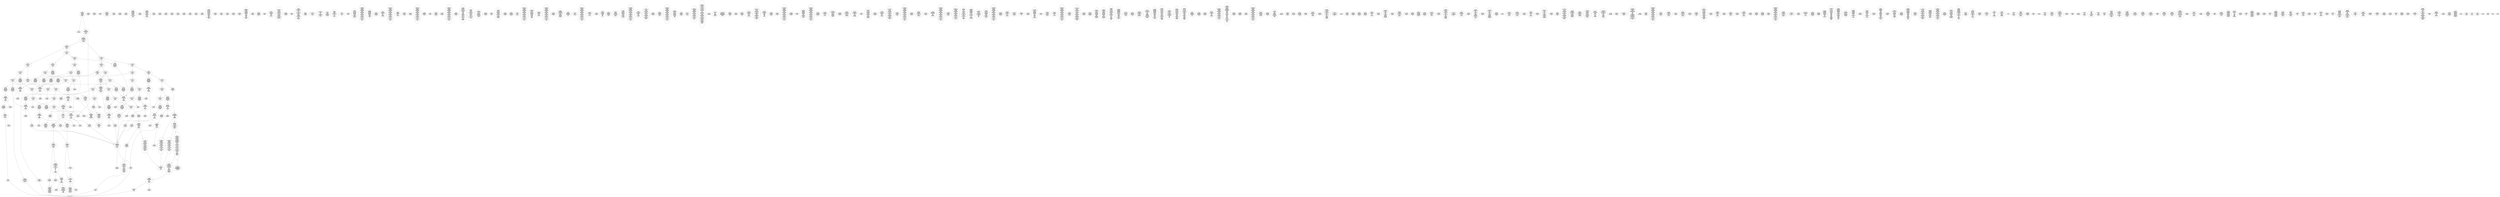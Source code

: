 /* Generated by GvGen v.1.0 (https://www.github.com/stricaud/gvgen) */

digraph G {
compound=true;
   node1 [label="[anywhere]"];
   node2 [label="# 0x0
PUSHX Data
PUSHX Data
MSTORE
CALLVALUE
ISZERO
PUSHX Data
JUMPI
"];
   node3 [label="# 0xc
PUSHX Data
REVERT
"];
   node4 [label="# 0x10
JUMPDEST
PUSHX LogicData
CALLDATASIZE
LT
PUSHX Data
JUMPI
"];
   node5 [label="# 0x1a
PUSHX Data
CALLDATALOAD
PUSHX BitData
SHR
PUSHX LogicData
GT
PUSHX Data
JUMPI
"];
   node6 [label="# 0x2b
PUSHX LogicData
GT
PUSHX Data
JUMPI
"];
   node7 [label="# 0x36
PUSHX LogicData
GT
PUSHX Data
JUMPI
"];
   node8 [label="# 0x41
PUSHX LogicData
EQ
PUSHX Data
JUMPI
"];
   node9 [label="# 0x4c
PUSHX LogicData
EQ
PUSHX Data
JUMPI
"];
   node10 [label="# 0x57
PUSHX LogicData
EQ
PUSHX Data
JUMPI
"];
   node11 [label="# 0x62
PUSHX LogicData
EQ
PUSHX Data
JUMPI
"];
   node12 [label="# 0x6d
PUSHX Data
REVERT
"];
   node13 [label="# 0x71
JUMPDEST
PUSHX LogicData
EQ
PUSHX Data
JUMPI
"];
   node14 [label="# 0x7d
PUSHX LogicData
EQ
PUSHX Data
JUMPI
"];
   node15 [label="# 0x88
PUSHX LogicData
EQ
PUSHX Data
JUMPI
"];
   node16 [label="# 0x93
PUSHX LogicData
EQ
PUSHX Data
JUMPI
"];
   node17 [label="# 0x9e
PUSHX Data
REVERT
"];
   node18 [label="# 0xa2
JUMPDEST
PUSHX LogicData
GT
PUSHX Data
JUMPI
"];
   node19 [label="# 0xae
PUSHX LogicData
EQ
PUSHX Data
JUMPI
"];
   node20 [label="# 0xb9
PUSHX LogicData
EQ
PUSHX Data
JUMPI
"];
   node21 [label="# 0xc4
PUSHX LogicData
EQ
PUSHX Data
JUMPI
"];
   node22 [label="# 0xcf
PUSHX LogicData
EQ
PUSHX Data
JUMPI
"];
   node23 [label="# 0xda
PUSHX Data
REVERT
"];
   node24 [label="# 0xde
JUMPDEST
PUSHX LogicData
EQ
PUSHX Data
JUMPI
"];
   node25 [label="# 0xea
PUSHX LogicData
EQ
PUSHX Data
JUMPI
"];
   node26 [label="# 0xf5
PUSHX LogicData
EQ
PUSHX Data
JUMPI
"];
   node27 [label="# 0x100
PUSHX LogicData
EQ
PUSHX Data
JUMPI
"];
   node28 [label="# 0x10b
PUSHX Data
REVERT
"];
   node29 [label="# 0x10f
JUMPDEST
PUSHX LogicData
GT
PUSHX Data
JUMPI
"];
   node30 [label="# 0x11b
PUSHX LogicData
GT
PUSHX Data
JUMPI
"];
   node31 [label="# 0x126
PUSHX LogicData
EQ
PUSHX Data
JUMPI
"];
   node32 [label="# 0x131
PUSHX LogicData
EQ
PUSHX Data
JUMPI
"];
   node33 [label="# 0x13c
PUSHX LogicData
EQ
PUSHX Data
JUMPI
"];
   node34 [label="# 0x147
PUSHX LogicData
EQ
PUSHX Data
JUMPI
"];
   node35 [label="# 0x152
PUSHX Data
REVERT
"];
   node36 [label="# 0x156
JUMPDEST
PUSHX LogicData
EQ
PUSHX Data
JUMPI
"];
   node37 [label="# 0x162
PUSHX LogicData
EQ
PUSHX Data
JUMPI
"];
   node38 [label="# 0x16d
PUSHX LogicData
EQ
PUSHX Data
JUMPI
"];
   node39 [label="# 0x178
PUSHX LogicData
EQ
PUSHX Data
JUMPI
"];
   node40 [label="# 0x183
PUSHX Data
REVERT
"];
   node41 [label="# 0x187
JUMPDEST
PUSHX LogicData
GT
PUSHX Data
JUMPI
"];
   node42 [label="# 0x193
PUSHX LogicData
EQ
PUSHX Data
JUMPI
"];
   node43 [label="# 0x19e
PUSHX LogicData
EQ
PUSHX Data
JUMPI
"];
   node44 [label="# 0x1a9
PUSHX LogicData
EQ
PUSHX Data
JUMPI
"];
   node45 [label="# 0x1b4
PUSHX LogicData
EQ
PUSHX Data
JUMPI
"];
   node46 [label="# 0x1bf
PUSHX Data
REVERT
"];
   node47 [label="# 0x1c3
JUMPDEST
PUSHX LogicData
EQ
PUSHX Data
JUMPI
"];
   node48 [label="# 0x1cf
PUSHX LogicData
EQ
PUSHX Data
JUMPI
"];
   node49 [label="# 0x1da
PUSHX LogicData
EQ
PUSHX Data
JUMPI
"];
   node50 [label="# 0x1e5
PUSHX LogicData
EQ
PUSHX Data
JUMPI
"];
   node51 [label="# 0x1f0
JUMPDEST
PUSHX Data
REVERT
"];
   node52 [label="# 0x1f5
JUMPDEST
PUSHX Data
PUSHX Data
CALLDATASIZE
PUSHX Data
PUSHX Data
JUMP
"];
   node53 [label="# 0x203
JUMPDEST
PUSHX Data
JUMP
"];
   node54 [label="# 0x208
JUMPDEST
PUSHX MemData
MLOAD
ISZERO
ISZERO
MSTORE
PUSHX ArithData
ADD
"];
   node55 [label="# 0x214
JUMPDEST
PUSHX MemData
MLOAD
SUB
RETURN
"];
   node56 [label="# 0x21d
JUMPDEST
PUSHX StorData
SLOAD
PUSHX BitData
AND
PUSHX Data
JUMP
"];
   node57 [label="# 0x228
JUMPDEST
PUSHX Data
PUSHX Data
CALLDATASIZE
PUSHX Data
PUSHX Data
JUMP
"];
   node58 [label="# 0x236
JUMPDEST
PUSHX Data
JUMP
"];
   node59 [label="# 0x23b
JUMPDEST
STOP
"];
   node60 [label="# 0x23d
JUMPDEST
PUSHX Data
PUSHX Data
JUMP
"];
   node61 [label="# 0x245
JUMPDEST
PUSHX MemData
MLOAD
PUSHX Data
PUSHX Data
JUMP
"];
   node62 [label="# 0x252
JUMPDEST
PUSHX Data
PUSHX Data
CALLDATASIZE
PUSHX Data
PUSHX Data
JUMP
"];
   node63 [label="# 0x260
JUMPDEST
PUSHX Data
JUMP
"];
   node64 [label="# 0x265
JUMPDEST
PUSHX MemData
MLOAD
PUSHX BitData
AND
MSTORE
PUSHX ArithData
ADD
PUSHX Data
JUMP
"];
   node65 [label="# 0x28a
JUMPDEST
PUSHX Data
PUSHX Data
CALLDATASIZE
PUSHX Data
PUSHX Data
JUMP
"];
   node66 [label="# 0x298
JUMPDEST
PUSHX Data
JUMP
"];
   node67 [label="# 0x29d
JUMPDEST
PUSHX StorData
SLOAD
"];
   node68 [label="# 0x2a1
JUMPDEST
PUSHX MemData
MLOAD
MSTORE
PUSHX ArithData
ADD
PUSHX Data
JUMP
"];
   node69 [label="# 0x2af
JUMPDEST
PUSHX Data
PUSHX Data
CALLDATASIZE
PUSHX Data
PUSHX Data
JUMP
"];
   node70 [label="# 0x2bd
JUMPDEST
PUSHX Data
JUMP
"];
   node71 [label="# 0x2c2
JUMPDEST
PUSHX Data
PUSHX Data
CALLDATASIZE
PUSHX Data
PUSHX Data
JUMP
"];
   node72 [label="# 0x2d0
JUMPDEST
PUSHX Data
MSTORE
PUSHX Data
PUSHX Data
MSTORE
PUSHX Data
SHA3
PUSHX ArithData
ADD
SLOAD
JUMP
"];
   node73 [label="# 0x2e5
JUMPDEST
PUSHX Data
PUSHX Data
CALLDATASIZE
PUSHX Data
PUSHX Data
JUMP
"];
   node74 [label="# 0x2f3
JUMPDEST
PUSHX Data
JUMP
"];
   node75 [label="# 0x2f8
JUMPDEST
PUSHX Data
MLOAD
PUSHX BitData
AND
MSTORE
PUSHX ArithData
ADD
MSTORE
ADD
PUSHX Data
JUMP
"];
   node76 [label="# 0x324
JUMPDEST
PUSHX Data
PUSHX Data
CALLDATASIZE
PUSHX Data
PUSHX Data
JUMP
"];
   node77 [label="# 0x332
JUMPDEST
PUSHX Data
JUMP
"];
   node78 [label="# 0x337
JUMPDEST
PUSHX Data
PUSHX Data
CALLDATASIZE
PUSHX Data
PUSHX Data
JUMP
"];
   node79 [label="# 0x345
JUMPDEST
PUSHX Data
JUMP
"];
   node80 [label="# 0x34a
JUMPDEST
PUSHX Data
PUSHX Data
CALLDATASIZE
PUSHX Data
PUSHX Data
JUMP
"];
   node81 [label="# 0x358
JUMPDEST
PUSHX Data
JUMP
"];
   node82 [label="# 0x35d
JUMPDEST
PUSHX Data
PUSHX Data
CALLDATASIZE
PUSHX Data
PUSHX Data
JUMP
"];
   node83 [label="# 0x36b
JUMPDEST
PUSHX Data
JUMP
"];
   node84 [label="# 0x370
JUMPDEST
PUSHX Data
PUSHX Data
CALLDATASIZE
PUSHX Data
PUSHX Data
JUMP
"];
   node85 [label="# 0x37e
JUMPDEST
PUSHX Data
JUMP
"];
   node86 [label="# 0x383
JUMPDEST
PUSHX Data
PUSHX Data
CALLDATASIZE
PUSHX Data
PUSHX Data
JUMP
"];
   node87 [label="# 0x391
JUMPDEST
PUSHX Data
JUMP
"];
   node88 [label="# 0x396
JUMPDEST
PUSHX Data
PUSHX Data
CALLDATASIZE
PUSHX Data
PUSHX Data
JUMP
"];
   node89 [label="# 0x3a4
JUMPDEST
PUSHX Data
JUMP
"];
   node90 [label="# 0x3a9
JUMPDEST
PUSHX Data
PUSHX Data
CALLDATASIZE
PUSHX Data
PUSHX Data
JUMP
"];
   node91 [label="# 0x3b7
JUMPDEST
PUSHX Data
JUMP
"];
   node92 [label="# 0x3bc
JUMPDEST
PUSHX Data
PUSHX Data
CALLDATASIZE
PUSHX Data
PUSHX Data
JUMP
"];
   node93 [label="# 0x3ca
JUMPDEST
PUSHX Data
JUMP
"];
   node94 [label="# 0x3cf
JUMPDEST
PUSHX Data
PUSHX Data
JUMP
"];
   node95 [label="# 0x3d7
JUMPDEST
PUSHX StorData
SLOAD
PUSHX BitData
AND
PUSHX Data
JUMP
"];
   node96 [label="# 0x3f5
JUMPDEST
PUSHX Data
PUSHX Data
CALLDATASIZE
PUSHX Data
PUSHX Data
JUMP
"];
   node97 [label="# 0x403
JUMPDEST
PUSHX Data
MSTORE
PUSHX Data
PUSHX Data
MSTORE
PUSHX Data
SHA3
PUSHX BitData
AND
MSTORE
MSTORE
SHA3
SLOAD
PUSHX BitData
AND
JUMP
"];
   node98 [label="# 0x43b
JUMPDEST
PUSHX Data
PUSHX Data
JUMP
"];
   node99 [label="# 0x443
JUMPDEST
PUSHX Data
PUSHX Data
JUMP
"];
   node100 [label="# 0x44b
JUMPDEST
PUSHX Data
PUSHX Data
CALLDATASIZE
PUSHX Data
PUSHX Data
JUMP
"];
   node101 [label="# 0x459
JUMPDEST
PUSHX Data
JUMP
"];
   node102 [label="# 0x45e
JUMPDEST
PUSHX Data
PUSHX Data
JUMP
"];
   node103 [label="# 0x466
JUMPDEST
PUSHX Data
PUSHX Data
CALLDATASIZE
PUSHX Data
PUSHX Data
JUMP
"];
   node104 [label="# 0x474
JUMPDEST
PUSHX Data
JUMP
"];
   node105 [label="# 0x479
JUMPDEST
PUSHX Data
PUSHX Data
CALLDATASIZE
PUSHX Data
PUSHX Data
JUMP
"];
   node106 [label="# 0x487
JUMPDEST
PUSHX Data
JUMP
"];
   node107 [label="# 0x48c
JUMPDEST
PUSHX Data
PUSHX Data
CALLDATASIZE
PUSHX Data
PUSHX Data
JUMP
"];
   node108 [label="# 0x49a
JUMPDEST
PUSHX Data
JUMP
"];
   node109 [label="# 0x49f
JUMPDEST
PUSHX Data
PUSHX Data
CALLDATASIZE
PUSHX Data
PUSHX Data
JUMP
"];
   node110 [label="# 0x4ad
JUMPDEST
PUSHX Data
JUMP
"];
   node111 [label="# 0x4b2
JUMPDEST
PUSHX Data
PUSHX Data
CALLDATASIZE
PUSHX Data
PUSHX Data
JUMP
"];
   node112 [label="# 0x4c0
JUMPDEST
PUSHX BitData
AND
PUSHX Data
MSTORE
PUSHX Data
PUSHX Data
MSTORE
PUSHX Data
SHA3
AND
MSTORE
MSTORE
SHA3
SLOAD
PUSHX BitData
AND
JUMP
"];
   node113 [label="# 0x4fb
JUMPDEST
PUSHX Data
PUSHX Data
CALLDATASIZE
PUSHX Data
PUSHX Data
JUMP
"];
   node114 [label="# 0x509
JUMPDEST
PUSHX Data
JUMP
"];
   node115 [label="# 0x50e
JUMPDEST
PUSHX Data
PUSHX Data
PUSHX Data
JUMP
"];
   node116 [label="# 0x519
JUMPDEST
JUMP
"];
   node117 [label="# 0x51f
JUMPDEST
PUSHX StorData
SLOAD
PUSHX BitData
AND
CALLER
EQ
PUSHX Data
JUMPI
"];
   node118 [label="# 0x53f
PUSHX MemData
MLOAD
PUSHX Data
MSTORE
PUSHX Data
PUSHX ArithData
ADD
MSTORE
PUSHX ArithData
ADD
MSTORE
PUSHX Data
PUSHX ArithData
ADD
MSTORE
PUSHX ArithData
ADD
"];
   node119 [label="# 0x59c
JUMPDEST
PUSHX MemData
MLOAD
SUB
REVERT
"];
   node120 [label="# 0x5a5
JUMPDEST
PUSHX Data
PUSHX Data
JUMP
"];
   node121 [label="# 0x5af
JUMPDEST
JUMP
"];
   node122 [label="# 0x5b3
JUMPDEST
PUSHX Data
PUSHX StorData
SLOAD
PUSHX Data
PUSHX Data
JUMP
"];
   node123 [label="# 0x5c2
JUMPDEST
PUSHX ArithData
ADD
PUSHX ArithData
DIV
MUL
PUSHX ArithData
ADD
PUSHX MemData
MLOAD
ADD
PUSHX Data
MSTORE
MSTORE
PUSHX ArithData
ADD
SLOAD
PUSHX Data
PUSHX Data
JUMP
"];
   node124 [label="# 0x5ee
JUMPDEST
ISZERO
PUSHX Data
JUMPI
"];
   node125 [label="# 0x5f5
PUSHX LogicData
LT
PUSHX Data
JUMPI
"];
   node126 [label="# 0x5fd
PUSHX ArithData
SLOAD
DIV
MUL
MSTORE
PUSHX ArithData
ADD
PUSHX Data
JUMP
"];
   node127 [label="# 0x610
JUMPDEST
ADD
PUSHX Data
MSTORE
PUSHX Data
PUSHX Data
SHA3
"];
   node128 [label="# 0x61e
JUMPDEST
SLOAD
MSTORE
PUSHX ArithData
ADD
PUSHX ArithData
ADD
GT
PUSHX Data
JUMPI
"];
   node129 [label="# 0x632
SUB
PUSHX BitData
AND
ADD
"];
   node130 [label="# 0x63b
JUMPDEST
JUMP
"];
   node131 [label="# 0x645
JUMPDEST
PUSHX Data
MSTORE
PUSHX Data
PUSHX Data
MSTORE
PUSHX Data
SHA3
SLOAD
PUSHX BitData
AND
PUSHX Data
JUMPI
"];
   node132 [label="# 0x66f
PUSHX MemData
MLOAD
PUSHX Data
MSTORE
PUSHX Data
PUSHX ArithData
ADD
MSTORE
PUSHX Data
PUSHX ArithData
ADD
MSTORE
PUSHX Data
PUSHX ArithData
ADD
MSTORE
PUSHX Data
PUSHX ArithData
ADD
MSTORE
PUSHX ArithData
ADD
PUSHX Data
JUMP
"];
   node133 [label="# 0x6f6
JUMPDEST
PUSHX Data
MSTORE
PUSHX Data
PUSHX Data
MSTORE
PUSHX Data
SHA3
SLOAD
PUSHX BitData
AND
JUMP
"];
   node134 [label="# 0x71f
JUMPDEST
PUSHX Data
PUSHX Data
PUSHX Data
JUMP
"];
   node135 [label="# 0x72a
JUMPDEST
PUSHX BitData
AND
PUSHX BitData
AND
EQ
ISZERO
PUSHX Data
JUMPI
"];
   node136 [label="# 0x761
PUSHX MemData
MLOAD
PUSHX Data
MSTORE
PUSHX Data
PUSHX ArithData
ADD
MSTORE
PUSHX Data
PUSHX ArithData
ADD
MSTORE
PUSHX Data
PUSHX ArithData
ADD
MSTORE
PUSHX Data
PUSHX ArithData
ADD
MSTORE
PUSHX ArithData
ADD
PUSHX Data
JUMP
"];
   node137 [label="# 0x7e8
JUMPDEST
CALLER
PUSHX BitData
AND
EQ
PUSHX Data
JUMPI
"];
   node138 [label="# 0x807
PUSHX Data
CALLER
PUSHX Data
JUMP
"];
   node139 [label="# 0x811
JUMPDEST
PUSHX Data
JUMPI
"];
   node140 [label="# 0x816
PUSHX MemData
MLOAD
PUSHX Data
MSTORE
PUSHX Data
PUSHX ArithData
ADD
MSTORE
PUSHX Data
PUSHX ArithData
ADD
MSTORE
PUSHX Data
PUSHX ArithData
ADD
MSTORE
PUSHX Data
PUSHX ArithData
ADD
MSTORE
PUSHX ArithData
ADD
PUSHX Data
JUMP
"];
   node141 [label="# 0x89d
JUMPDEST
PUSHX Data
PUSHX Data
JUMP
"];
   node142 [label="# 0x8a7
JUMPDEST
JUMP
"];
   node143 [label="# 0x8ac
JUMPDEST
PUSHX Data
CALLER
PUSHX Data
JUMP
"];
   node144 [label="# 0x8b6
JUMPDEST
PUSHX Data
JUMPI
"];
   node145 [label="# 0x8bb
PUSHX MemData
MLOAD
PUSHX Data
MSTORE
PUSHX Data
PUSHX ArithData
ADD
MSTORE
PUSHX Data
PUSHX ArithData
ADD
MSTORE
PUSHX Data
PUSHX ArithData
ADD
MSTORE
PUSHX Data
PUSHX ArithData
ADD
MSTORE
PUSHX ArithData
ADD
PUSHX Data
JUMP
"];
   node146 [label="# 0x942
JUMPDEST
PUSHX Data
PUSHX Data
JUMP
"];
   node147 [label="# 0x94d
JUMPDEST
PUSHX Data
MSTORE
PUSHX Data
PUSHX ArithData
MSTORE
PUSHX Data
SHA3
MLOAD
ADD
MSTORE
SLOAD
PUSHX BitData
AND
MSTORE
PUSHX Data
DIV
PUSHX BitData
AND
ADD
MSTORE
PUSHX Data
JUMPI
"];
   node148 [label="# 0x9b6
PUSHX Data
MLOAD
ADD
MSTORE
PUSHX StorData
SLOAD
PUSHX BitData
AND
MSTORE
PUSHX Data
DIV
PUSHX BitData
AND
PUSHX ArithData
ADD
MSTORE
"];
   node149 [label="# 0xa08
JUMPDEST
PUSHX ArithData
ADD
MLOAD
PUSHX Data
PUSHX Data
PUSHX Data
PUSHX BitData
AND
PUSHX Data
JUMP
"];
   node150 [label="# 0xa2c
JUMPDEST
PUSHX Data
PUSHX Data
JUMP
"];
   node151 [label="# 0xa36
JUMPDEST
MLOAD
JUMP
"];
   node152 [label="# 0xa44
JUMPDEST
PUSHX Data
MSTORE
PUSHX Data
PUSHX Data
MSTORE
PUSHX Data
SHA3
PUSHX ArithData
ADD
SLOAD
PUSHX Data
CALLER
PUSHX Data
JUMP
"];
   node153 [label="# 0xa60
JUMPDEST
PUSHX Data
PUSHX Data
JUMP
"];
   node154 [label="# 0xa6a
JUMPDEST
PUSHX Data
PUSHX Data
PUSHX Data
JUMP
"];
   node155 [label="# 0xa75
JUMPDEST
LT
PUSHX Data
JUMPI
"];
   node156 [label="# 0xa7c
PUSHX MemData
MLOAD
PUSHX Data
MSTORE
PUSHX Data
PUSHX ArithData
ADD
MSTORE
PUSHX Data
PUSHX ArithData
ADD
MSTORE
PUSHX Data
PUSHX ArithData
ADD
MSTORE
PUSHX Data
PUSHX ArithData
ADD
MSTORE
PUSHX ArithData
ADD
PUSHX Data
JUMP
"];
   node157 [label="# 0xb03
JUMPDEST
PUSHX BitData
AND
PUSHX Data
MSTORE
PUSHX Data
PUSHX Data
MSTORE
PUSHX Data
SHA3
MSTORE
MSTORE
SHA3
SLOAD
JUMP
"];
   node158 [label="# 0xb39
JUMPDEST
PUSHX BitData
AND
CALLER
EQ
PUSHX Data
JUMPI
"];
   node159 [label="# 0xb57
PUSHX MemData
MLOAD
PUSHX Data
MSTORE
PUSHX Data
PUSHX ArithData
ADD
MSTORE
PUSHX Data
PUSHX ArithData
ADD
MSTORE
PUSHX Data
PUSHX ArithData
ADD
MSTORE
PUSHX Data
PUSHX ArithData
ADD
MSTORE
PUSHX ArithData
ADD
PUSHX Data
JUMP
"];
   node160 [label="# 0xbde
JUMPDEST
PUSHX Data
PUSHX Data
JUMP
"];
   node161 [label="# 0xbe8
JUMPDEST
PUSHX Data
PUSHX MemData
MLOAD
PUSHX ArithData
ADD
PUSHX Data
MSTORE
PUSHX Data
MSTORE
PUSHX Data
JUMP
"];
   node162 [label="# 0xc03
JUMPDEST
PUSHX Data
PUSHX Data
PUSHX StorData
SLOAD
JUMP
"];
   node163 [label="# 0xc0e
JUMPDEST
LT
PUSHX Data
JUMPI
"];
   node164 [label="# 0xc15
PUSHX MemData
MLOAD
PUSHX Data
MSTORE
PUSHX Data
PUSHX ArithData
ADD
MSTORE
PUSHX Data
PUSHX ArithData
ADD
MSTORE
PUSHX Data
PUSHX ArithData
ADD
MSTORE
PUSHX Data
PUSHX ArithData
ADD
MSTORE
PUSHX ArithData
ADD
PUSHX Data
JUMP
"];
   node165 [label="# 0xc9c
JUMPDEST
PUSHX StorData
SLOAD
LT
PUSHX Data
JUMPI
"];
   node166 [label="# 0xca8
PUSHX Data
PUSHX Data
JUMP
"];
   node167 [label="# 0xcaf
JUMPDEST
PUSHX Data
MSTORE
PUSHX Data
PUSHX Data
SHA3
ADD
SLOAD
JUMP
"];
   node168 [label="# 0xcc1
JUMPDEST
PUSHX Data
PUSHX Data
CALLER
PUSHX Data
JUMP
"];
   node169 [label="# 0xccd
JUMPDEST
MLOAD
PUSHX Data
PUSHX Data
PUSHX ArithData
ADD
PUSHX Data
JUMP
"];
   node170 [label="# 0xce0
JUMPDEST
PUSHX Data
MSTORE
PUSHX Data
PUSHX Data
MSTORE
PUSHX Data
SHA3
SLOAD
PUSHX BitData
AND
PUSHX Data
JUMPI
"];
   node171 [label="# 0xd0b
PUSHX MemData
MLOAD
PUSHX Data
MSTORE
PUSHX Data
PUSHX ArithData
ADD
MSTORE
PUSHX Data
PUSHX ArithData
ADD
MSTORE
PUSHX Data
PUSHX ArithData
ADD
MSTORE
PUSHX Data
PUSHX ArithData
ADD
MSTORE
PUSHX ArithData
ADD
PUSHX Data
JUMP
"];
   node172 [label="# 0xd92
JUMPDEST
PUSHX StorData
SLOAD
PUSHX BitData
AND
CALLER
EQ
PUSHX Data
JUMPI
"];
   node173 [label="# 0xdb2
PUSHX MemData
MLOAD
PUSHX Data
MSTORE
PUSHX Data
PUSHX ArithData
ADD
MSTORE
PUSHX ArithData
ADD
MSTORE
PUSHX Data
PUSHX ArithData
ADD
MSTORE
PUSHX ArithData
ADD
PUSHX Data
JUMP
"];
   node174 [label="# 0xe13
JUMPDEST
PUSHX Data
PUSHX Data
JUMP
"];
   node175 [label="# 0xe1c
JUMPDEST
JUMP
"];
   node176 [label="# 0xe1f
JUMPDEST
PUSHX Data
PUSHX BitData
AND
PUSHX Data
JUMPI
"];
   node177 [label="# 0xe3d
PUSHX MemData
MLOAD
PUSHX Data
MSTORE
PUSHX Data
PUSHX ArithData
ADD
MSTORE
PUSHX Data
PUSHX ArithData
ADD
MSTORE
PUSHX Data
PUSHX ArithData
ADD
MSTORE
PUSHX Data
PUSHX ArithData
ADD
MSTORE
PUSHX ArithData
ADD
PUSHX Data
JUMP
"];
   node178 [label="# 0xec4
JUMPDEST
PUSHX BitData
AND
PUSHX Data
MSTORE
PUSHX Data
PUSHX Data
MSTORE
PUSHX Data
SHA3
SLOAD
JUMP
"];
   node179 [label="# 0xeed
JUMPDEST
PUSHX StorData
SLOAD
PUSHX BitData
AND
CALLER
EQ
PUSHX Data
JUMPI
"];
   node180 [label="# 0xf0d
PUSHX MemData
MLOAD
PUSHX Data
MSTORE
PUSHX Data
PUSHX ArithData
ADD
MSTORE
PUSHX ArithData
ADD
MSTORE
PUSHX Data
PUSHX ArithData
ADD
MSTORE
PUSHX ArithData
ADD
PUSHX Data
JUMP
"];
   node181 [label="# 0xf6e
JUMPDEST
PUSHX Data
PUSHX Data
PUSHX Data
JUMP
"];
   node182 [label="# 0xf78
JUMPDEST
JUMP
"];
   node183 [label="# 0xf7a
JUMPDEST
PUSHX Data
PUSHX StorData
SLOAD
PUSHX Data
PUSHX Data
JUMP
"];
   node184 [label="# 0xf89
JUMPDEST
PUSHX Data
CALLER
PUSHX Data
JUMP
"];
   node185 [label="# 0xf94
JUMPDEST
PUSHX LogicData
PUSHX StorData
SLOAD
EQ
ISZERO
PUSHX Data
JUMPI
"];
   node186 [label="# 0xfa0
PUSHX MemData
MLOAD
PUSHX Data
MSTORE
PUSHX Data
PUSHX ArithData
ADD
MSTORE
PUSHX Data
PUSHX ArithData
ADD
MSTORE
PUSHX Data
PUSHX ArithData
ADD
MSTORE
PUSHX ArithData
ADD
PUSHX Data
JUMP
"];
   node187 [label="# 0x1001
JUMPDEST
PUSHX Data
PUSHX Data
SSTORE
PUSHX StorData
SLOAD
PUSHX BitData
AND
PUSHX Data
JUMPI
"];
   node188 [label="# 0x1011
PUSHX MemData
MLOAD
PUSHX Data
MSTORE
PUSHX Data
PUSHX ArithData
ADD
MSTORE
PUSHX Data
PUSHX ArithData
ADD
MSTORE
PUSHX Data
PUSHX ArithData
ADD
MSTORE
PUSHX ArithData
ADD
PUSHX Data
JUMP
"];
   node189 [label="# 0x1072
JUMPDEST
PUSHX StorData
SLOAD
PUSHX Data
PUSHX BitData
AND
PUSHX BitData
CALLER
PUSHX MemData
MLOAD
PUSHX BitData
PUSHX BitData
SHL
AND
MSTORE
PUSHX BitData
AND
PUSHX ArithData
ADD
MSTORE
PUSHX Data
PUSHX ArithData
ADD
MSTORE
PUSHX ArithData
ADD
PUSHX Data
PUSHX MemData
MLOAD
SUB
GAS
STATICCALL
ISZERO
ISZERO
PUSHX Data
JUMPI
"];
   node190 [label="# 0x10fa
RETURNDATASIZE
PUSHX Data
RETURNDATACOPY
RETURNDATASIZE
PUSHX Data
REVERT
"];
   node191 [label="# 0x1103
JUMPDEST
PUSHX MemData
MLOAD
RETURNDATASIZE
PUSHX BitData
NOT
PUSHX ArithData
ADD
AND
ADD
PUSHX Data
MSTORE
ADD
PUSHX Data
PUSHX Data
JUMP
"];
   node192 [label="# 0x1127
JUMPDEST
GT
PUSHX Data
JUMPI
"];
   node193 [label="# 0x112d
PUSHX MemData
MLOAD
PUSHX Data
MSTORE
PUSHX Data
PUSHX ArithData
ADD
MSTORE
PUSHX Data
PUSHX ArithData
ADD
MSTORE
PUSHX Data
PUSHX ArithData
ADD
MSTORE
PUSHX ArithData
ADD
PUSHX Data
JUMP
"];
   node194 [label="# 0x118e
JUMPDEST
PUSHX StorData
SLOAD
PUSHX BitData
AND
PUSHX BitData
CALLER
PUSHX MemData
MLOAD
PUSHX BitData
PUSHX BitData
SHL
AND
MSTORE
PUSHX BitData
AND
PUSHX ArithData
ADD
MSTORE
PUSHX Data
PUSHX ArithData
ADD
MSTORE
PUSHX ArithData
ADD
PUSHX Data
PUSHX MemData
MLOAD
SUB
PUSHX Data
EXTCODESIZE
ISZERO
ISZERO
PUSHX Data
JUMPI
"];
   node195 [label="# 0x1216
PUSHX Data
REVERT
"];
   node196 [label="# 0x121a
JUMPDEST
GAS
CALL
ISZERO
ISZERO
PUSHX Data
JUMPI
"];
   node197 [label="# 0x1225
RETURNDATASIZE
PUSHX Data
RETURNDATACOPY
RETURNDATASIZE
PUSHX Data
REVERT
"];
   node198 [label="# 0x122e
JUMPDEST
PUSHX Data
PUSHX Data
CALLER
JUMP
"];
   node199 [label="# 0x123c
JUMPDEST
PUSHX Data
JUMP
"];
   node200 [label="# 0x1241
JUMPDEST
PUSHX Data
PUSHX Data
SSTORE
JUMP
"];
   node201 [label="# 0x1248
JUMPDEST
PUSHX StorData
SLOAD
PUSHX BitData
AND
CALLER
EQ
PUSHX Data
JUMPI
"];
   node202 [label="# 0x1268
PUSHX MemData
MLOAD
PUSHX Data
MSTORE
PUSHX Data
PUSHX ArithData
ADD
MSTORE
PUSHX ArithData
ADD
MSTORE
PUSHX Data
PUSHX ArithData
ADD
MSTORE
PUSHX ArithData
ADD
PUSHX Data
JUMP
"];
   node203 [label="# 0x12c9
JUMPDEST
PUSHX StorData
SLOAD
PUSHX BitData
AND
ISZERO
ISZERO
OR
SSTORE
JUMP
"];
   node204 [label="# 0x12fa
JUMPDEST
PUSHX Data
CALLER
PUSHX Data
JUMP
"];
   node205 [label="# 0x1304
JUMPDEST
PUSHX Data
JUMPI
"];
   node206 [label="# 0x1309
PUSHX MemData
MLOAD
PUSHX Data
MSTORE
PUSHX Data
PUSHX ArithData
ADD
MSTORE
PUSHX Data
PUSHX ArithData
ADD
MSTORE
PUSHX Data
PUSHX ArithData
ADD
MSTORE
PUSHX Data
PUSHX ArithData
ADD
MSTORE
PUSHX ArithData
ADD
PUSHX Data
JUMP
"];
   node207 [label="# 0x1390
JUMPDEST
PUSHX Data
PUSHX Data
JUMP
"];
   node208 [label="# 0x139c
JUMPDEST
JUMP
"];
   node209 [label="# 0x13a2
JUMPDEST
PUSHX Data
MSTORE
PUSHX Data
PUSHX Data
MSTORE
PUSHX Data
SHA3
SLOAD
PUSHX Data
PUSHX BitData
AND
PUSHX Data
JUMPI
"];
   node210 [label="# 0x13cf
PUSHX MemData
MLOAD
PUSHX Data
MSTORE
PUSHX Data
PUSHX ArithData
ADD
MSTORE
PUSHX Data
PUSHX ArithData
ADD
MSTORE
PUSHX Data
PUSHX ArithData
ADD
MSTORE
PUSHX Data
PUSHX ArithData
ADD
MSTORE
PUSHX ArithData
ADD
PUSHX Data
JUMP
"];
   node211 [label="# 0x1456
JUMPDEST
PUSHX Data
PUSHX Data
PUSHX Data
JUMP
"];
   node212 [label="# 0x1460
JUMPDEST
PUSHX LogicData
MLOAD
GT
PUSHX Data
JUMPI
"];
   node213 [label="# 0x146c
PUSHX MemData
MLOAD
PUSHX ArithData
ADD
PUSHX Data
MSTORE
PUSHX Data
MSTORE
PUSHX Data
JUMP
"];
   node214 [label="# 0x1480
JUMPDEST
PUSHX Data
PUSHX Data
JUMP
"];
   node215 [label="# 0x148a
JUMPDEST
PUSHX MemData
MLOAD
PUSHX ArithData
ADD
PUSHX Data
PUSHX Data
JUMP
"];
   node216 [label="# 0x149b
JUMPDEST
PUSHX MemData
MLOAD
PUSHX ArithData
SUB
SUB
MSTORE
PUSHX Data
MSTORE
"];
   node217 [label="# 0x14ab
JUMPDEST
JUMP
"];
   node218 [label="# 0x14b2
JUMPDEST
PUSHX Data
MSTORE
PUSHX Data
PUSHX Data
MSTORE
PUSHX Data
SHA3
PUSHX ArithData
ADD
SLOAD
PUSHX Data
CALLER
PUSHX Data
JUMP
"];
   node219 [label="# 0x14ce
JUMPDEST
PUSHX Data
PUSHX Data
JUMP
"];
   node220 [label="# 0x14d8
JUMPDEST
PUSHX StorData
SLOAD
PUSHX BitData
AND
CALLER
EQ
PUSHX Data
JUMPI
"];
   node221 [label="# 0x14f8
PUSHX MemData
MLOAD
PUSHX Data
MSTORE
PUSHX Data
PUSHX ArithData
ADD
MSTORE
PUSHX ArithData
ADD
MSTORE
PUSHX Data
PUSHX ArithData
ADD
MSTORE
PUSHX ArithData
ADD
PUSHX Data
JUMP
"];
   node222 [label="# 0x1559
JUMPDEST
PUSHX BitData
AND
PUSHX Data
JUMPI
"];
   node223 [label="# 0x1575
PUSHX MemData
MLOAD
PUSHX Data
MSTORE
PUSHX Data
PUSHX ArithData
ADD
MSTORE
PUSHX Data
PUSHX ArithData
ADD
MSTORE
PUSHX Data
PUSHX ArithData
ADD
MSTORE
PUSHX Data
PUSHX ArithData
ADD
MSTORE
PUSHX ArithData
ADD
PUSHX Data
JUMP
"];
   node224 [label="# 0x15fc
JUMPDEST
PUSHX Data
PUSHX Data
JUMP
"];
   node225 [label="# 0x1605
JUMPDEST
PUSHX Data
PUSHX BitData
AND
PUSHX LogicData
EQ
PUSHX Data
JUMPI
"];
   node226 [label="# 0x1652
PUSHX Data
PUSHX Data
JUMP
"];
   node227 [label="# 0x165b
JUMPDEST
PUSHX LogicData
PUSHX BitData
AND
GT
ISZERO
PUSHX Data
JUMPI
"];
   node228 [label="# 0x1674
PUSHX MemData
MLOAD
PUSHX Data
MSTORE
PUSHX Data
PUSHX ArithData
ADD
MSTORE
PUSHX Data
PUSHX ArithData
ADD
MSTORE
PUSHX Data
PUSHX ArithData
ADD
MSTORE
PUSHX Data
PUSHX ArithData
ADD
MSTORE
PUSHX ArithData
ADD
PUSHX Data
JUMP
"];
   node229 [label="# 0x16fb
JUMPDEST
PUSHX BitData
AND
PUSHX Data
JUMPI
"];
   node230 [label="# 0x1717
PUSHX MemData
MLOAD
PUSHX Data
MSTORE
PUSHX Data
PUSHX ArithData
ADD
MSTORE
PUSHX Data
PUSHX ArithData
ADD
MSTORE
PUSHX Data
PUSHX ArithData
ADD
MSTORE
PUSHX ArithData
ADD
PUSHX Data
JUMP
"];
   node231 [label="# 0x1778
JUMPDEST
PUSHX Data
MLOAD
ADD
MSTORE
PUSHX BitData
AND
MSTORE
PUSHX BitData
AND
PUSHX ArithData
ADD
MSTORE
PUSHX ArithData
MUL
OR
PUSHX Data
SSTORE
JUMP
"];
   node232 [label="# 0x17d4
JUMPDEST
PUSHX Data
MSTORE
PUSHX Data
PUSHX Data
MSTORE
PUSHX Data
SHA3
SLOAD
PUSHX BitData
AND
PUSHX BitData
AND
OR
SSTORE
PUSHX Data
PUSHX Data
JUMP
"];
   node233 [label="# 0x182e
JUMPDEST
PUSHX BitData
AND
PUSHX Data
PUSHX MemData
MLOAD
PUSHX MemData
MLOAD
SUB
LOGX
JUMP
"];
   node234 [label="# 0x1874
JUMPDEST
PUSHX Data
MSTORE
PUSHX Data
PUSHX Data
MSTORE
PUSHX Data
SHA3
SLOAD
PUSHX BitData
AND
PUSHX Data
JUMPI
"];
   node235 [label="# 0x189e
PUSHX MemData
MLOAD
PUSHX Data
MSTORE
PUSHX Data
PUSHX ArithData
ADD
MSTORE
PUSHX Data
PUSHX ArithData
ADD
MSTORE
PUSHX Data
PUSHX ArithData
ADD
MSTORE
PUSHX Data
PUSHX ArithData
ADD
MSTORE
PUSHX ArithData
ADD
PUSHX Data
JUMP
"];
   node236 [label="# 0x1925
JUMPDEST
PUSHX Data
PUSHX Data
PUSHX Data
JUMP
"];
   node237 [label="# 0x1930
JUMPDEST
PUSHX BitData
AND
PUSHX BitData
AND
EQ
PUSHX Data
JUMPI
"];
   node238 [label="# 0x1967
PUSHX BitData
AND
PUSHX Data
PUSHX Data
JUMP
"];
   node239 [label="# 0x1987
JUMPDEST
PUSHX BitData
AND
EQ
"];
   node240 [label="# 0x199f
JUMPDEST
PUSHX Data
JUMPI
"];
   node241 [label="# 0x19a5
PUSHX BitData
AND
PUSHX Data
MSTORE
PUSHX Data
PUSHX Data
MSTORE
PUSHX Data
SHA3
AND
MSTORE
MSTORE
SHA3
SLOAD
PUSHX BitData
AND
"];
   node242 [label="# 0x19dc
JUMPDEST
JUMP
"];
   node243 [label="# 0x19e4
JUMPDEST
PUSHX BitData
AND
PUSHX Data
PUSHX Data
JUMP
"];
   node244 [label="# 0x1a04
JUMPDEST
PUSHX BitData
AND
EQ
PUSHX Data
JUMPI
"];
   node245 [label="# 0x1a20
PUSHX MemData
MLOAD
PUSHX Data
MSTORE
PUSHX Data
PUSHX ArithData
ADD
MSTORE
PUSHX Data
PUSHX ArithData
ADD
MSTORE
PUSHX Data
PUSHX ArithData
ADD
MSTORE
PUSHX Data
PUSHX ArithData
ADD
MSTORE
PUSHX ArithData
ADD
PUSHX Data
JUMP
"];
   node246 [label="# 0x1aa7
JUMPDEST
PUSHX BitData
AND
PUSHX Data
JUMPI
"];
   node247 [label="# 0x1ac3
PUSHX MemData
MLOAD
PUSHX Data
MSTORE
PUSHX Data
PUSHX ArithData
ADD
MSTORE
PUSHX ArithData
ADD
MSTORE
PUSHX Data
PUSHX ArithData
ADD
MSTORE
PUSHX Data
PUSHX ArithData
ADD
MSTORE
PUSHX ArithData
ADD
PUSHX Data
JUMP
"];
   node248 [label="# 0x1b49
JUMPDEST
PUSHX Data
PUSHX Data
JUMP
"];
   node249 [label="# 0x1b54
JUMPDEST
PUSHX Data
PUSHX Data
PUSHX Data
JUMP
"];
   node250 [label="# 0x1b5f
JUMPDEST
PUSHX BitData
AND
PUSHX Data
MSTORE
PUSHX Data
PUSHX Data
MSTORE
PUSHX Data
SHA3
SLOAD
PUSHX Data
PUSHX Data
PUSHX Data
JUMP
"];
   node251 [label="# 0x1b95
JUMPDEST
SSTORE
PUSHX BitData
AND
PUSHX Data
MSTORE
PUSHX Data
PUSHX Data
MSTORE
PUSHX Data
SHA3
SLOAD
PUSHX Data
PUSHX Data
PUSHX Data
JUMP
"];
   node252 [label="# 0x1bd0
JUMPDEST
SSTORE
PUSHX Data
MSTORE
PUSHX Data
PUSHX Data
MSTORE
PUSHX MemData
SHA3
SLOAD
PUSHX BitData
AND
PUSHX BitData
AND
OR
SSTORE
MLOAD
AND
PUSHX Data
LOGX
JUMP
"];
   node253 [label="# 0x1c56
JUMPDEST
PUSHX Data
MSTORE
PUSHX Data
PUSHX Data
MSTORE
PUSHX Data
SHA3
PUSHX BitData
AND
MSTORE
MSTORE
SHA3
SLOAD
PUSHX BitData
AND
PUSHX Data
JUMPI
"];
   node254 [label="# 0x1c8e
PUSHX Data
PUSHX BitData
AND
PUSHX Data
PUSHX Data
JUMP
"];
   node255 [label="# 0x1cae
JUMPDEST
PUSHX Data
PUSHX Data
PUSHX Data
JUMP
"];
   node256 [label="# 0x1cb9
JUMPDEST
PUSHX MemData
MLOAD
PUSHX ArithData
ADD
PUSHX Data
PUSHX Data
JUMP
"];
   node257 [label="# 0x1cca
JUMPDEST
PUSHX MemData
MLOAD
PUSHX ArithData
SUB
ADD
MSTORE
MSTORE
PUSHX Data
MSTORE
PUSHX Data
PUSHX ArithData
ADD
PUSHX Data
JUMP
"];
   node258 [label="# 0x1d28
JUMPDEST
PUSHX Data
MSTORE
PUSHX Data
PUSHX Data
MSTORE
PUSHX Data
SHA3
PUSHX BitData
AND
MSTORE
MSTORE
SHA3
SLOAD
PUSHX BitData
AND
PUSHX Data
JUMPI
"];
   node259 [label="# 0x1d60
PUSHX Data
MSTORE
PUSHX Data
PUSHX Data
MSTORE
PUSHX Data
SHA3
PUSHX BitData
AND
MSTORE
MSTORE
SHA3
SLOAD
PUSHX BitData
AND
PUSHX BitData
OR
SSTORE
PUSHX Data
CALLER
JUMP
"];
   node260 [label="# 0x1dbe
JUMPDEST
PUSHX BitData
AND
PUSHX BitData
AND
PUSHX Data
PUSHX MemData
MLOAD
PUSHX MemData
MLOAD
SUB
LOGX
JUMP
"];
   node261 [label="# 0x1e1c
JUMPDEST
PUSHX Data
MSTORE
PUSHX Data
PUSHX Data
MSTORE
PUSHX Data
SHA3
PUSHX BitData
AND
MSTORE
MSTORE
SHA3
SLOAD
PUSHX BitData
AND
ISZERO
PUSHX Data
JUMPI
"];
   node262 [label="# 0x1e55
PUSHX Data
MSTORE
PUSHX Data
PUSHX Data
MSTORE
PUSHX MemData
SHA3
PUSHX BitData
AND
MSTORE
MSTORE
SHA3
SLOAD
PUSHX BitData
AND
SSTORE
MLOAD
CALLER
PUSHX Data
LOGX
JUMP
"];
   node263 [label="# 0x1ed7
JUMPDEST
PUSHX Data
PUSHX Data
PUSHX StorData
SLOAD
JUMP
"];
   node264 [label="# 0x1ee2
JUMPDEST
PUSHX Data
PUSHX Data
PUSHX Data
JUMP
"];
   node265 [label="# 0x1eed
JUMPDEST
PUSHX Data
PUSHX Data
JUMP
"];
   node266 [label="# 0x1ef9
JUMPDEST
PUSHX StorData
SLOAD
PUSHX BitData
AND
PUSHX BitData
AND
OR
SSTORE
PUSHX MemData
MLOAD
AND
PUSHX Data
PUSHX Data
LOGX
JUMP
"];
   node267 [label="# 0x1f70
JUMPDEST
PUSHX BitData
AND
PUSHX BitData
AND
EQ
ISZERO
PUSHX Data
JUMPI
"];
   node268 [label="# 0x1fa5
PUSHX MemData
MLOAD
PUSHX Data
MSTORE
PUSHX Data
PUSHX ArithData
ADD
MSTORE
PUSHX Data
PUSHX ArithData
ADD
MSTORE
PUSHX Data
PUSHX ArithData
ADD
MSTORE
PUSHX ArithData
ADD
PUSHX Data
JUMP
"];
   node269 [label="# 0x2006
JUMPDEST
PUSHX BitData
AND
PUSHX Data
MSTORE
PUSHX Data
PUSHX ArithData
MSTORE
PUSHX MemData
SHA3
AND
MSTORE
MSTORE
SHA3
SLOAD
PUSHX BitData
AND
ISZERO
ISZERO
OR
SSTORE
MLOAD
MSTORE
PUSHX Data
ADD
PUSHX MemData
MLOAD
SUB
LOGX
JUMP
"];
   node270 [label="# 0x209e
JUMPDEST
PUSHX Data
PUSHX Data
JUMP
"];
   node271 [label="# 0x20a9
JUMPDEST
PUSHX Data
PUSHX Data
JUMP
"];
   node272 [label="# 0x20b5
JUMPDEST
PUSHX Data
JUMPI
"];
   node273 [label="# 0x20ba
PUSHX MemData
MLOAD
PUSHX Data
MSTORE
PUSHX Data
PUSHX ArithData
ADD
MSTORE
PUSHX Data
PUSHX ArithData
ADD
MSTORE
PUSHX Data
PUSHX ArithData
ADD
MSTORE
PUSHX Data
PUSHX ArithData
ADD
MSTORE
PUSHX ArithData
ADD
PUSHX Data
JUMP
"];
   node274 [label="# 0x2141
JUMPDEST
PUSHX Data
PUSHX StorData
SLOAD
PUSHX Data
PUSHX Data
JUMP
"];
   node275 [label="# 0x2150
JUMPDEST
PUSHX Data
PUSHX Data
JUMPI
"];
   node276 [label="# 0x2158
PUSHX Data
MLOAD
ADD
MSTORE
PUSHX Data
MSTORE
PUSHX Data
PUSHX ArithData
ADD
MSTORE
JUMP
"];
   node277 [label="# 0x2190
JUMPDEST
PUSHX Data
"];
   node278 [label="# 0x2194
JUMPDEST
ISZERO
PUSHX Data
JUMPI
"];
   node279 [label="# 0x219b
PUSHX Data
PUSHX Data
JUMP
"];
   node280 [label="# 0x21a4
JUMPDEST
PUSHX Data
PUSHX Data
PUSHX Data
JUMP
"];
   node281 [label="# 0x21b3
JUMPDEST
PUSHX Data
JUMP
"];
   node282 [label="# 0x21ba
JUMPDEST
PUSHX Data
PUSHX LogicData
GT
ISZERO
PUSHX Data
JUMPI
"];
   node283 [label="# 0x21ce
PUSHX Data
PUSHX Data
JUMP
"];
   node284 [label="# 0x21d5
JUMPDEST
PUSHX MemData
MLOAD
MSTORE
PUSHX ArithData
ADD
PUSHX BitData
NOT
AND
PUSHX ArithData
ADD
ADD
PUSHX Data
MSTORE
ISZERO
PUSHX Data
JUMPI
"];
   node285 [label="# 0x21f3
PUSHX ArithData
ADD
CALLDATASIZE
CALLDATACOPY
ADD
"];
   node286 [label="# 0x21ff
JUMPDEST
"];
   node287 [label="# 0x2203
JUMPDEST
ISZERO
PUSHX Data
JUMPI
"];
   node288 [label="# 0x220a
PUSHX Data
PUSHX Data
PUSHX Data
JUMP
"];
   node289 [label="# 0x2214
JUMPDEST
PUSHX Data
PUSHX Data
PUSHX Data
JUMP
"];
   node290 [label="# 0x2221
JUMPDEST
PUSHX Data
PUSHX Data
PUSHX Data
JUMP
"];
   node291 [label="# 0x222c
JUMPDEST
PUSHX BitData
SHL
MLOAD
LT
PUSHX Data
JUMPI
"];
   node292 [label="# 0x223a
PUSHX Data
PUSHX Data
JUMP
"];
   node293 [label="# 0x2241
JUMPDEST
PUSHX ArithData
ADD
ADD
PUSHX BitData
NOT
AND
PUSHX BitData
BYTE
MSTORE8
PUSHX Data
PUSHX Data
PUSHX Data
JUMP
"];
   node294 [label="# 0x227b
JUMPDEST
PUSHX Data
JUMP
"];
   node295 [label="# 0x2282
JUMPDEST
PUSHX Data
PUSHX BitData
AND
PUSHX LogicData
EQ
PUSHX Data
JUMPI
"];
   node296 [label="# 0x22cf
PUSHX Data
PUSHX Data
JUMP
"];
   node297 [label="# 0x22d8
JUMPDEST
PUSHX Data
PUSHX Data
JUMP
"];
   node298 [label="# 0x22e3
JUMPDEST
PUSHX Data
PUSHX Data
PUSHX Data
PUSHX Data
PUSHX Data
JUMP
"];
   node299 [label="# 0x22f2
JUMPDEST
PUSHX Data
PUSHX Data
PUSHX Data
JUMP
"];
   node300 [label="# 0x22fd
JUMPDEST
PUSHX LogicData
GT
ISZERO
PUSHX Data
JUMPI
"];
   node301 [label="# 0x230e
PUSHX Data
PUSHX Data
JUMP
"];
   node302 [label="# 0x2315
JUMPDEST
PUSHX MemData
MLOAD
MSTORE
PUSHX ArithData
ADD
PUSHX BitData
NOT
AND
PUSHX ArithData
ADD
ADD
PUSHX Data
MSTORE
ISZERO
PUSHX Data
JUMPI
"];
   node303 [label="# 0x2333
PUSHX ArithData
ADD
CALLDATASIZE
CALLDATACOPY
ADD
"];
   node304 [label="# 0x233f
JUMPDEST
PUSHX Data
PUSHX LogicData
MLOAD
LT
PUSHX Data
JUMPI
"];
   node305 [label="# 0x236f
PUSHX Data
PUSHX Data
JUMP
"];
   node306 [label="# 0x2376
JUMPDEST
PUSHX ArithData
ADD
ADD
PUSHX BitData
NOT
AND
PUSHX BitData
BYTE
MSTORE8
PUSHX Data
PUSHX LogicData
MLOAD
LT
PUSHX Data
JUMPI
"];
   node307 [label="# 0x23d2
PUSHX Data
PUSHX Data
JUMP
"];
   node308 [label="# 0x23d9
JUMPDEST
PUSHX ArithData
ADD
ADD
PUSHX BitData
NOT
AND
PUSHX BitData
BYTE
MSTORE8
PUSHX Data
PUSHX Data
PUSHX Data
PUSHX Data
JUMP
"];
   node309 [label="# 0x2415
JUMPDEST
PUSHX Data
PUSHX Data
PUSHX Data
JUMP
"];
   node310 [label="# 0x2420
JUMPDEST
"];
   node311 [label="# 0x2423
JUMPDEST
PUSHX LogicData
GT
ISZERO
PUSHX Data
JUMPI
"];
   node312 [label="# 0x242d
PUSHX Data
PUSHX BitData
AND
PUSHX LogicData
LT
PUSHX Data
JUMPI
"];
   node313 [label="# 0x245a
PUSHX Data
PUSHX Data
JUMP
"];
   node314 [label="# 0x2461
JUMPDEST
BYTE
PUSHX BitData
SHL
MLOAD
LT
PUSHX Data
JUMPI
"];
   node315 [label="# 0x2470
PUSHX Data
PUSHX Data
JUMP
"];
   node316 [label="# 0x2477
JUMPDEST
PUSHX ArithData
ADD
ADD
PUSHX BitData
NOT
AND
PUSHX BitData
BYTE
MSTORE8
PUSHX BitData
SHR
PUSHX Data
PUSHX Data
JUMP
"];
   node317 [label="# 0x24b6
JUMPDEST
PUSHX Data
JUMP
"];
   node318 [label="# 0x24bd
JUMPDEST
ISZERO
PUSHX Data
JUMPI
"];
   node319 [label="# 0x24c5
PUSHX MemData
MLOAD
PUSHX Data
MSTORE
PUSHX Data
PUSHX ArithData
ADD
MSTORE
PUSHX ArithData
ADD
MSTORE
PUSHX Data
PUSHX ArithData
ADD
MSTORE
PUSHX ArithData
ADD
PUSHX Data
JUMP
"];
   node320 [label="# 0x2526
JUMPDEST
PUSHX Data
PUSHX MemData
MLOAD
PUSHX ArithData
ADD
PUSHX Data
MSTORE
PUSHX Data
MSTORE
PUSHX Data
JUMP
"];
   node321 [label="# 0x2540
JUMPDEST
PUSHX Data
PUSHX BitData
AND
EXTCODESIZE
ISZERO
PUSHX Data
JUMPI
"];
   node322 [label="# 0x2560
PUSHX MemData
MLOAD
PUSHX Data
MSTORE
PUSHX BitData
AND
PUSHX Data
PUSHX Data
CALLER
PUSHX ArithData
ADD
PUSHX Data
JUMP
"];
   node323 [label="# 0x25b7
JUMPDEST
PUSHX Data
PUSHX MemData
MLOAD
SUB
PUSHX Data
GAS
CALL
ISZERO
PUSHX Data
JUMPI
"];
   node324 [label="# 0x25d0
PUSHX MemData
MLOAD
PUSHX ArithData
RETURNDATASIZE
ADD
PUSHX BitData
AND
ADD
MSTORE
PUSHX Data
ADD
PUSHX Data
JUMP
"];
   node325 [label="# 0x260d
JUMPDEST
PUSHX Data
"];
   node326 [label="# 0x2610
JUMPDEST
PUSHX Data
JUMPI
"];
   node327 [label="# 0x2615
RETURNDATASIZE
ISZERO
PUSHX Data
JUMPI
"];
   node328 [label="# 0x261d
PUSHX MemData
MLOAD
PUSHX BitData
NOT
PUSHX ArithData
RETURNDATASIZE
ADD
AND
ADD
PUSHX Data
MSTORE
RETURNDATASIZE
MSTORE
RETURNDATASIZE
PUSHX Data
PUSHX ArithData
ADD
RETURNDATACOPY
PUSHX Data
JUMP
"];
   node329 [label="# 0x263e
JUMPDEST
PUSHX Data
"];
   node330 [label="# 0x2643
JUMPDEST
MLOAD
PUSHX Data
JUMPI
"];
   node331 [label="# 0x264b
PUSHX MemData
MLOAD
PUSHX Data
MSTORE
PUSHX Data
PUSHX ArithData
ADD
MSTORE
PUSHX Data
PUSHX ArithData
ADD
MSTORE
PUSHX Data
PUSHX ArithData
ADD
MSTORE
PUSHX Data
PUSHX ArithData
ADD
MSTORE
PUSHX ArithData
ADD
PUSHX Data
JUMP
"];
   node332 [label="# 0x26d2
JUMPDEST
MLOAD
PUSHX ArithData
ADD
REVERT
"];
   node333 [label="# 0x26da
JUMPDEST
PUSHX BitData
AND
PUSHX LogicData
EQ
PUSHX Data
JUMP
"];
   node334 [label="# 0x2725
JUMPDEST
PUSHX Data
JUMP
"];
   node335 [label="# 0x2730
JUMPDEST
PUSHX Data
PUSHX BitData
AND
PUSHX LogicData
EQ
PUSHX Data
JUMPI
"];
   node336 [label="# 0x277d
PUSHX Data
PUSHX Data
JUMP
"];
   node337 [label="# 0x2786
JUMPDEST
PUSHX BitData
AND
PUSHX Data
JUMPI
"];
   node338 [label="# 0x27a2
PUSHX Data
PUSHX StorData
SLOAD
PUSHX Data
MSTORE
PUSHX Data
PUSHX Data
MSTORE
PUSHX Data
SHA3
SSTORE
PUSHX ArithData
ADD
SSTORE
MSTORE
PUSHX ArithData
ADD
SSTORE
JUMP
"];
   node339 [label="# 0x27e9
JUMPDEST
PUSHX Data
JUMP
"];
   node340 [label="# 0x27ee
JUMPDEST
PUSHX BitData
AND
PUSHX BitData
AND
EQ
PUSHX Data
JUMPI
"];
   node341 [label="# 0x2822
PUSHX Data
PUSHX Data
JUMP
"];
   node342 [label="# 0x282b
JUMPDEST
PUSHX BitData
AND
PUSHX Data
JUMPI
"];
   node343 [label="# 0x2847
PUSHX Data
PUSHX Data
JUMP
"];
   node344 [label="# 0x284f
JUMPDEST
PUSHX BitData
AND
PUSHX BitData
AND
EQ
PUSHX Data
JUMPI
"];
   node345 [label="# 0x2883
PUSHX Data
PUSHX Data
JUMP
"];
   node346 [label="# 0x288c
JUMPDEST
PUSHX Data
PUSHX Data
JUMP
"];
   node347 [label="# 0x2896
JUMPDEST
PUSHX Data
PUSHX Data
PUSHX Data
JUMP
"];
   node348 [label="# 0x28a3
JUMPDEST
PUSHX Data
JUMPI
"];
   node349 [label="# 0x28a8
PUSHX MemData
MLOAD
PUSHX Data
MSTORE
PUSHX Data
PUSHX ArithData
ADD
MSTORE
PUSHX Data
PUSHX ArithData
ADD
MSTORE
PUSHX Data
PUSHX ArithData
ADD
MSTORE
PUSHX Data
PUSHX ArithData
ADD
MSTORE
PUSHX ArithData
ADD
PUSHX Data
JUMP
"];
   node350 [label="# 0x292f
JUMPDEST
PUSHX Data
PUSHX BitData
AND
PUSHX LogicData
EQ
PUSHX Data
JUMPI
"];
   node351 [label="# 0x297c
PUSHX BitData
AND
PUSHX LogicData
EQ
"];
   node352 [label="# 0x29c2
JUMPDEST
PUSHX Data
JUMPI
"];
   node353 [label="# 0x29c8
PUSHX LogicData
PUSHX BitData
AND
EQ
PUSHX Data
JUMP
"];
   node354 [label="# 0x2a12
JUMPDEST
PUSHX Data
PUSHX Data
PUSHX Data
PUSHX Data
JUMP
"];
   node355 [label="# 0x2a1f
JUMPDEST
PUSHX Data
PUSHX Data
JUMP
"];
   node356 [label="# 0x2a29
JUMPDEST
PUSHX Data
MSTORE
PUSHX Data
PUSHX Data
MSTORE
PUSHX Data
SHA3
SLOAD
EQ
PUSHX Data
JUMPI
"];
   node357 [label="# 0x2a43
PUSHX BitData
AND
PUSHX Data
MSTORE
PUSHX Data
PUSHX Data
MSTORE
PUSHX Data
SHA3
MSTORE
MSTORE
SHA3
SLOAD
MSTORE
SHA3
SSTORE
MSTORE
PUSHX Data
MSTORE
SHA3
SSTORE
"];
   node358 [label="# 0x2a89
JUMPDEST
PUSHX Data
MSTORE
PUSHX Data
PUSHX Data
MSTORE
PUSHX Data
SHA3
SSTORE
PUSHX BitData
AND
MSTORE
PUSHX Data
MSTORE
SHA3
MSTORE
MSTORE
SHA3
SSTORE
JUMP
"];
   node359 [label="# 0x2ac9
JUMPDEST
PUSHX StorData
SLOAD
PUSHX Data
PUSHX Data
PUSHX Data
PUSHX Data
JUMP
"];
   node360 [label="# 0x2adb
JUMPDEST
PUSHX Data
MSTORE
PUSHX Data
PUSHX Data
MSTORE
PUSHX Data
SHA3
SLOAD
PUSHX StorData
SLOAD
LT
PUSHX Data
JUMPI
"];
   node361 [label="# 0x2afc
PUSHX Data
PUSHX Data
JUMP
"];
   node362 [label="# 0x2b03
JUMPDEST
PUSHX Data
MSTORE
PUSHX Data
PUSHX Data
SHA3
ADD
SLOAD
PUSHX StorData
SLOAD
LT
PUSHX Data
JUMPI
"];
   node363 [label="# 0x2b1d
PUSHX Data
PUSHX Data
JUMP
"];
   node364 [label="# 0x2b24
JUMPDEST
PUSHX Data
MSTORE
PUSHX Data
SHA3
ADD
SSTORE
MSTORE
PUSHX Data
MSTORE
PUSHX Data
SHA3
SSTORE
MSTORE
SHA3
SSTORE
PUSHX StorData
SLOAD
PUSHX Data
JUMPI
"];
   node365 [label="# 0x2b55
PUSHX Data
PUSHX Data
JUMP
"];
   node366 [label="# 0x2b5c
JUMPDEST
PUSHX ArithData
SUB
PUSHX Data
MSTORE
PUSHX Data
PUSHX Data
SHA3
ADD
PUSHX Data
SSTORE
SSTORE
JUMP
"];
   node367 [label="# 0x2b78
JUMPDEST
PUSHX Data
PUSHX Data
PUSHX Data
JUMP
"];
   node368 [label="# 0x2b83
JUMPDEST
PUSHX BitData
AND
PUSHX Data
MSTORE
PUSHX Data
PUSHX Data
MSTORE
PUSHX Data
SHA3
MSTORE
MSTORE
SHA3
SSTORE
MSTORE
PUSHX Data
MSTORE
SHA3
SSTORE
JUMP
"];
   node369 [label="# 0x2bc9
JUMPDEST
PUSHX BitData
AND
PUSHX Data
JUMPI
"];
   node370 [label="# 0x2be5
PUSHX MemData
MLOAD
PUSHX Data
MSTORE
PUSHX Data
PUSHX ArithData
ADD
MSTORE
PUSHX ArithData
ADD
MSTORE
PUSHX Data
PUSHX ArithData
ADD
MSTORE
PUSHX ArithData
ADD
PUSHX Data
JUMP
"];
   node371 [label="# 0x2c46
JUMPDEST
PUSHX Data
MSTORE
PUSHX Data
PUSHX Data
MSTORE
PUSHX Data
SHA3
SLOAD
PUSHX BitData
AND
ISZERO
PUSHX Data
JUMPI
"];
   node372 [label="# 0x2c71
PUSHX MemData
MLOAD
PUSHX Data
MSTORE
PUSHX Data
PUSHX ArithData
ADD
MSTORE
PUSHX Data
PUSHX ArithData
ADD
MSTORE
PUSHX Data
PUSHX ArithData
ADD
MSTORE
PUSHX ArithData
ADD
PUSHX Data
JUMP
"];
   node373 [label="# 0x2cd2
JUMPDEST
PUSHX Data
PUSHX Data
PUSHX Data
JUMP
"];
   node374 [label="# 0x2cde
JUMPDEST
PUSHX BitData
AND
PUSHX Data
MSTORE
PUSHX Data
PUSHX Data
MSTORE
PUSHX Data
SHA3
SLOAD
PUSHX Data
PUSHX Data
PUSHX Data
JUMP
"];
   node375 [label="# 0x2d14
JUMPDEST
SSTORE
PUSHX Data
MSTORE
PUSHX Data
PUSHX Data
MSTORE
PUSHX MemData
SHA3
SLOAD
PUSHX BitData
AND
PUSHX BitData
AND
OR
SSTORE
MLOAD
PUSHX Data
LOGX
JUMP
"];
   node376 [label="# 0x2d97
JUMPDEST
SLOAD
PUSHX Data
PUSHX Data
JUMP
"];
   node377 [label="# 0x2da3
JUMPDEST
PUSHX Data
MSTORE
PUSHX Data
PUSHX Data
SHA3
PUSHX ArithData
ADD
PUSHX Data
DIV
ADD
PUSHX Data
JUMPI
"];
   node378 [label="# 0x2dbd
PUSHX Data
SSTORE
PUSHX Data
JUMP
"];
   node379 [label="# 0x2dc5
JUMPDEST
PUSHX LogicData
LT
PUSHX Data
JUMPI
"];
   node380 [label="# 0x2dce
MLOAD
PUSHX BitData
NOT
AND
ADD
OR
SSTORE
PUSHX Data
JUMP
"];
   node381 [label="# 0x2dde
JUMPDEST
ADD
PUSHX ArithData
ADD
SSTORE
ISZERO
PUSHX Data
JUMPI
"];
   node382 [label="# 0x2ded
ADD
"];
   node383 [label="# 0x2df0
JUMPDEST
GT
ISZERO
PUSHX Data
JUMPI
"];
   node384 [label="# 0x2df9
MLOAD
SSTORE
PUSHX ArithData
ADD
PUSHX ArithData
ADD
PUSHX Data
JUMP
"];
   node385 [label="# 0x2e0b
JUMPDEST
PUSHX Data
PUSHX Data
JUMP
"];
   node386 [label="# 0x2e17
JUMPDEST
JUMP
"];
   node387 [label="# 0x2e1b
JUMPDEST
"];
   node388 [label="# 0x2e1c
JUMPDEST
GT
ISZERO
PUSHX Data
JUMPI
"];
   node389 [label="# 0x2e25
PUSHX Data
SSTORE
PUSHX ArithData
ADD
PUSHX Data
JUMP
"];
   node390 [label="# 0x2e30
JUMPDEST
PUSHX BitData
AND
EQ
PUSHX Data
JUMPI
"];
   node391 [label="# 0x2e5a
PUSHX Data
REVERT
"];
   node392 [label="# 0x2e5e
JUMPDEST
PUSHX Data
PUSHX LogicData
SUB
SLT
ISZERO
PUSHX Data
JUMPI
"];
   node393 [label="# 0x2e6c
PUSHX Data
REVERT
"];
   node394 [label="# 0x2e70
JUMPDEST
CALLDATALOAD
PUSHX Data
PUSHX Data
JUMP
"];
   node395 [label="# 0x2e7b
JUMPDEST
CALLDATALOAD
PUSHX BitData
AND
EQ
PUSHX Data
JUMPI
"];
   node396 [label="# 0x2e9b
PUSHX Data
REVERT
"];
   node397 [label="# 0x2e9f
JUMPDEST
JUMP
"];
   node398 [label="# 0x2ea4
JUMPDEST
PUSHX Data
PUSHX LogicData
SUB
SLT
ISZERO
PUSHX Data
JUMPI
"];
   node399 [label="# 0x2eb3
PUSHX Data
REVERT
"];
   node400 [label="# 0x2eb7
JUMPDEST
PUSHX Data
PUSHX Data
JUMP
"];
   node401 [label="# 0x2ec0
JUMPDEST
PUSHX ArithData
ADD
CALLDATALOAD
PUSHX BitData
AND
EQ
PUSHX Data
JUMPI
"];
   node402 [label="# 0x2edd
PUSHX Data
REVERT
"];
   node403 [label="# 0x2ee1
JUMPDEST
JUMP
"];
   node404 [label="# 0x2eec
JUMPDEST
PUSHX Data
"];
   node405 [label="# 0x2eef
JUMPDEST
LT
ISZERO
PUSHX Data
JUMPI
"];
   node406 [label="# 0x2ef8
ADD
MLOAD
ADD
MSTORE
PUSHX ArithData
ADD
PUSHX Data
JUMP
"];
   node407 [label="# 0x2f07
JUMPDEST
GT
ISZERO
PUSHX Data
JUMPI
"];
   node408 [label="# 0x2f10
PUSHX Data
ADD
MSTORE
JUMP
"];
   node409 [label="# 0x2f18
JUMPDEST
PUSHX Data
MLOAD
MSTORE
PUSHX Data
PUSHX ArithData
ADD
PUSHX ArithData
ADD
PUSHX Data
JUMP
"];
   node410 [label="# 0x2f30
JUMPDEST
PUSHX ArithData
ADD
PUSHX BitData
AND
ADD
PUSHX ArithData
ADD
JUMP
"];
   node411 [label="# 0x2f62
JUMPDEST
PUSHX Data
MSTORE
PUSHX Data
PUSHX Data
PUSHX ArithData
ADD
PUSHX Data
JUMP
"];
   node412 [label="# 0x2f75
JUMPDEST
PUSHX Data
PUSHX LogicData
SUB
SLT
ISZERO
PUSHX Data
JUMPI
"];
   node413 [label="# 0x2f83
PUSHX Data
REVERT
"];
   node414 [label="# 0x2f87
JUMPDEST
CALLDATALOAD
JUMP
"];
   node415 [label="# 0x2f8e
JUMPDEST
PUSHX Data
PUSHX LogicData
SUB
SLT
ISZERO
PUSHX Data
JUMPI
"];
   node416 [label="# 0x2f9d
PUSHX Data
REVERT
"];
   node417 [label="# 0x2fa1
JUMPDEST
PUSHX Data
PUSHX Data
JUMP
"];
   node418 [label="# 0x2faa
JUMPDEST
PUSHX ArithData
ADD
CALLDATALOAD
JUMP
"];
   node419 [label="# 0x2fb8
JUMPDEST
PUSHX Data
PUSHX Data
PUSHX LogicData
SUB
SLT
ISZERO
PUSHX Data
JUMPI
"];
   node420 [label="# 0x2fc9
PUSHX Data
REVERT
"];
   node421 [label="# 0x2fcd
JUMPDEST
PUSHX Data
PUSHX Data
JUMP
"];
   node422 [label="# 0x2fd6
JUMPDEST
PUSHX Data
PUSHX ArithData
ADD
PUSHX Data
JUMP
"];
   node423 [label="# 0x2fe4
JUMPDEST
PUSHX ArithData
ADD
CALLDATALOAD
JUMP
"];
   node424 [label="# 0x2ff4
JUMPDEST
PUSHX Data
PUSHX LogicData
SUB
SLT
ISZERO
PUSHX Data
JUMPI
"];
   node425 [label="# 0x3003
PUSHX Data
REVERT
"];
   node426 [label="# 0x3007
JUMPDEST
CALLDATALOAD
PUSHX ArithData
ADD
CALLDATALOAD
JUMP
"];
   node427 [label="# 0x3016
JUMPDEST
PUSHX Data
PUSHX LogicData
SUB
SLT
ISZERO
PUSHX Data
JUMPI
"];
   node428 [label="# 0x3025
PUSHX Data
REVERT
"];
   node429 [label="# 0x3029
JUMPDEST
CALLDATALOAD
PUSHX Data
PUSHX ArithData
ADD
PUSHX Data
JUMP
"];
   node430 [label="# 0x3039
JUMPDEST
JUMP
"];
   node431 [label="# 0x3042
JUMPDEST
PUSHX Data
PUSHX Data
MSTORE
PUSHX Data
PUSHX Data
MSTORE
PUSHX Data
PUSHX Data
REVERT
"];
   node432 [label="# 0x3071
JUMPDEST
PUSHX Data
PUSHX LogicData
GT
ISZERO
PUSHX Data
JUMPI
"];
   node433 [label="# 0x3085
PUSHX Data
PUSHX Data
JUMP
"];
   node434 [label="# 0x308c
JUMPDEST
PUSHX MemData
MLOAD
PUSHX ArithData
ADD
PUSHX BitData
AND
PUSHX ArithData
ADD
AND
ADD
GT
LT
OR
ISZERO
PUSHX Data
JUMPI
"];
   node435 [label="# 0x30cb
PUSHX Data
PUSHX Data
JUMP
"];
   node436 [label="# 0x30d2
JUMPDEST
PUSHX Data
MSTORE
MSTORE
ADD
GT
ISZERO
PUSHX Data
JUMPI
"];
   node437 [label="# 0x30e7
PUSHX Data
REVERT
"];
   node438 [label="# 0x30eb
JUMPDEST
PUSHX ArithData
ADD
CALLDATACOPY
PUSHX Data
PUSHX ArithData
ADD
ADD
MSTORE
JUMP
"];
   node439 [label="# 0x3105
JUMPDEST
PUSHX Data
PUSHX LogicData
SUB
SLT
ISZERO
PUSHX Data
JUMPI
"];
   node440 [label="# 0x3113
PUSHX Data
REVERT
"];
   node441 [label="# 0x3117
JUMPDEST
CALLDATALOAD
PUSHX LogicData
GT
ISZERO
PUSHX Data
JUMPI
"];
   node442 [label="# 0x312a
PUSHX Data
REVERT
"];
   node443 [label="# 0x312e
JUMPDEST
ADD
PUSHX ArithData
ADD
SGT
PUSHX Data
JUMPI
"];
   node444 [label="# 0x313b
PUSHX Data
REVERT
"];
   node445 [label="# 0x313f
JUMPDEST
PUSHX Data
CALLDATALOAD
PUSHX ArithData
ADD
PUSHX Data
JUMP
"];
   node446 [label="# 0x314e
JUMPDEST
PUSHX Data
PUSHX LogicData
SUB
SLT
ISZERO
PUSHX Data
JUMPI
"];
   node447 [label="# 0x315c
PUSHX Data
REVERT
"];
   node448 [label="# 0x3160
JUMPDEST
PUSHX Data
PUSHX Data
JUMP
"];
   node449 [label="# 0x3169
JUMPDEST
CALLDATALOAD
ISZERO
ISZERO
EQ
PUSHX Data
JUMPI
"];
   node450 [label="# 0x3175
PUSHX Data
REVERT
"];
   node451 [label="# 0x3179
JUMPDEST
PUSHX Data
PUSHX LogicData
SUB
SLT
ISZERO
PUSHX Data
JUMPI
"];
   node452 [label="# 0x3188
PUSHX Data
REVERT
"];
   node453 [label="# 0x318c
JUMPDEST
PUSHX Data
PUSHX Data
JUMP
"];
   node454 [label="# 0x3195
JUMPDEST
PUSHX Data
PUSHX ArithData
ADD
PUSHX Data
JUMP
"];
   node455 [label="# 0x31a3
JUMPDEST
PUSHX Data
PUSHX LogicData
SUB
SLT
ISZERO
PUSHX Data
JUMPI
"];
   node456 [label="# 0x31b1
PUSHX Data
REVERT
"];
   node457 [label="# 0x31b5
JUMPDEST
PUSHX Data
PUSHX Data
JUMP
"];
   node458 [label="# 0x31be
JUMPDEST
PUSHX Data
PUSHX Data
PUSHX LogicData
SUB
SLT
ISZERO
PUSHX Data
JUMPI
"];
   node459 [label="# 0x31d0
PUSHX Data
REVERT
"];
   node460 [label="# 0x31d4
JUMPDEST
PUSHX Data
PUSHX Data
JUMP
"];
   node461 [label="# 0x31dd
JUMPDEST
PUSHX Data
PUSHX ArithData
ADD
PUSHX Data
JUMP
"];
   node462 [label="# 0x31eb
JUMPDEST
PUSHX ArithData
ADD
CALLDATALOAD
PUSHX ArithData
ADD
CALLDATALOAD
PUSHX LogicData
GT
ISZERO
PUSHX Data
JUMPI
"];
   node463 [label="# 0x320a
PUSHX Data
REVERT
"];
   node464 [label="# 0x320e
JUMPDEST
ADD
PUSHX ArithData
ADD
SGT
PUSHX Data
JUMPI
"];
   node465 [label="# 0x321b
PUSHX Data
REVERT
"];
   node466 [label="# 0x321f
JUMPDEST
PUSHX Data
CALLDATALOAD
PUSHX ArithData
ADD
PUSHX Data
JUMP
"];
   node467 [label="# 0x322e
JUMPDEST
JUMP
"];
   node468 [label="# 0x323a
JUMPDEST
PUSHX Data
PUSHX LogicData
SUB
SLT
ISZERO
PUSHX Data
JUMPI
"];
   node469 [label="# 0x3249
PUSHX Data
REVERT
"];
   node470 [label="# 0x324d
JUMPDEST
PUSHX Data
PUSHX Data
JUMP
"];
   node471 [label="# 0x3256
JUMPDEST
PUSHX Data
PUSHX ArithData
ADD
PUSHX Data
JUMP
"];
   node472 [label="# 0x3264
JUMPDEST
PUSHX BitData
SHR
AND
PUSHX Data
JUMPI
"];
   node473 [label="# 0x3272
PUSHX BitData
AND
"];
   node474 [label="# 0x3278
JUMPDEST
PUSHX LogicData
LT
EQ
ISZERO
PUSHX Data
JUMPI
"];
   node475 [label="# 0x3284
PUSHX Data
PUSHX Data
MSTORE
PUSHX Data
PUSHX Data
MSTORE
PUSHX Data
PUSHX Data
REVERT
"];
   node476 [label="# 0x32b2
JUMPDEST
JUMP
"];
   node477 [label="# 0x32b8
JUMPDEST
PUSHX Data
PUSHX Data
MSTORE
PUSHX Data
PUSHX Data
MSTORE
PUSHX Data
PUSHX Data
REVERT
"];
   node478 [label="# 0x32e7
JUMPDEST
PUSHX Data
PUSHX Data
DIV
GT
ISZERO
ISZERO
AND
ISZERO
PUSHX Data
JUMPI
"];
   node479 [label="# 0x3318
PUSHX Data
PUSHX Data
JUMP
"];
   node480 [label="# 0x331f
JUMPDEST
MUL
JUMP
"];
   node481 [label="# 0x3324
JUMPDEST
PUSHX Data
PUSHX Data
MSTORE
PUSHX Data
PUSHX Data
MSTORE
PUSHX Data
PUSHX Data
REVERT
"];
   node482 [label="# 0x3353
JUMPDEST
PUSHX Data
PUSHX Data
JUMPI
"];
   node483 [label="# 0x335b
PUSHX Data
PUSHX Data
JUMP
"];
   node484 [label="# 0x3362
JUMPDEST
DIV
JUMP
"];
   node485 [label="# 0x3367
JUMPDEST
PUSHX Data
PUSHX Data
MSTORE
PUSHX Data
PUSHX Data
MSTORE
PUSHX Data
PUSHX Data
REVERT
"];
   node486 [label="# 0x3396
JUMPDEST
PUSHX Data
PUSHX LogicData
SUB
SLT
ISZERO
PUSHX Data
JUMPI
"];
   node487 [label="# 0x33a4
PUSHX Data
REVERT
"];
   node488 [label="# 0x33a8
JUMPDEST
MLOAD
JUMP
"];
   node489 [label="# 0x33af
JUMPDEST
PUSHX Data
MLOAD
PUSHX Data
PUSHX ArithData
ADD
PUSHX Data
JUMP
"];
   node490 [label="# 0x33c1
JUMPDEST
MLOAD
ADD
PUSHX Data
PUSHX ArithData
ADD
PUSHX Data
JUMP
"];
   node491 [label="# 0x33d5
JUMPDEST
ADD
JUMP
"];
   node492 [label="# 0x33de
JUMPDEST
PUSHX Data
LT
ISZERO
PUSHX Data
JUMPI
"];
   node493 [label="# 0x33e9
PUSHX Data
PUSHX Data
JUMP
"];
   node494 [label="# 0x33f0
JUMPDEST
SUB
JUMP
"];
   node495 [label="# 0x33f5
JUMPDEST
PUSHX Data
NOT
GT
ISZERO
PUSHX Data
JUMPI
"];
   node496 [label="# 0x3401
PUSHX Data
PUSHX Data
JUMP
"];
   node497 [label="# 0x3408
JUMPDEST
ADD
JUMP
"];
   node498 [label="# 0x340d
JUMPDEST
PUSHX Data
MSTORE
PUSHX Data
MLOAD
PUSHX Data
PUSHX ArithData
ADD
PUSHX ArithData
ADD
PUSHX Data
JUMP
"];
   node499 [label="# 0x3445
JUMPDEST
PUSHX Data
PUSHX ArithData
ADD
ADD
MSTORE
MLOAD
PUSHX Data
PUSHX ArithData
ADD
PUSHX ArithData
ADD
PUSHX Data
JUMP
"];
   node500 [label="# 0x3482
JUMPDEST
ADD
PUSHX ArithData
ADD
JUMP
"];
   node501 [label="# 0x348e
JUMPDEST
PUSHX Data
PUSHX LogicData
EQ
ISZERO
PUSHX Data
JUMPI
"];
   node502 [label="# 0x34b9
PUSHX Data
PUSHX Data
JUMP
"];
   node503 [label="# 0x34c0
JUMPDEST
PUSHX ArithData
ADD
JUMP
"];
   node504 [label="# 0x34c7
JUMPDEST
PUSHX Data
PUSHX Data
JUMPI
"];
   node505 [label="# 0x34cf
PUSHX Data
PUSHX Data
JUMP
"];
   node506 [label="# 0x34d6
JUMPDEST
MOD
JUMP
"];
   node507 [label="# 0x34db
JUMPDEST
PUSHX Data
PUSHX Data
JUMPI
"];
   node508 [label="# 0x34e3
PUSHX Data
PUSHX Data
JUMP
"];
   node509 [label="# 0x34ea
JUMPDEST
PUSHX ArithData
ADD
JUMP
"];
   node510 [label="# 0x3510
JUMPDEST
PUSHX Data
PUSHX BitData
AND
MSTORE
AND
PUSHX ArithData
ADD
MSTORE
PUSHX ArithData
ADD
MSTORE
PUSHX Data
PUSHX ArithData
ADD
MSTORE
PUSHX Data
PUSHX ArithData
ADD
PUSHX Data
JUMP
"];
   node511 [label="# 0x354f
JUMPDEST
JUMP
"];
   node512 [label="# 0x3559
JUMPDEST
PUSHX Data
PUSHX LogicData
SUB
SLT
ISZERO
PUSHX Data
JUMPI
"];
   node513 [label="# 0x3567
PUSHX Data
REVERT
"];
   node514 [label="# 0x356b
JUMPDEST
MLOAD
PUSHX Data
PUSHX Data
JUMP
"];
   node515 [label="# 0x3576
JUMPDEST
PUSHX Data
PUSHX Data
MSTORE
PUSHX Data
PUSHX Data
MSTORE
PUSHX Data
PUSHX Data
REVERT
"];
   node516 [label="# 0x35a5
INVALID
"];
   node517 [label="# 0x35a6
LOGX
PUSHX Data
INVALID
"];
   node518 [label="# 0x35ae
SLT
SHA3
INVALID
"];
   node519 [label="# 0x35b1
LOGX
PUSHX Data
INVALID
"];
   node520 [label="# 0x35be
INVALID
"];
   node521 [label="# 0x35bf
MSIZE
INVALID
"];
   node522 [label="# 0x35c1
INVALID
"];
   node523 [label="# 0x35c2
INVALID
"];
node2->node4;
node2->node3;
node4->node51;
node4->node5;
node5->node29;
node5->node6;
node6->node18;
node6->node7;
node7->node13;
node7->node8;
node8->node107;
node8->node9;
node9->node109;
node9->node10;
node10->node111;
node10->node11;
node11->node113;
node11->node12;
node13->node100;
node13->node14;
node14->node102;
node14->node15;
node15->node103;
node15->node16;
node16->node105;
node16->node17;
node18->node24;
node18->node19;
node19->node95;
node19->node20;
node20->node96;
node20->node21;
node21->node98;
node21->node22;
node22->node99;
node22->node23;
node24->node88;
node24->node25;
node25->node90;
node25->node26;
node26->node92;
node26->node27;
node27->node94;
node27->node28;
node29->node41;
node29->node30;
node30->node36;
node30->node31;
node31->node80;
node31->node32;
node32->node82;
node32->node33;
node33->node84;
node33->node34;
node34->node86;
node34->node35;
node36->node71;
node36->node37;
node37->node73;
node37->node38;
node38->node76;
node38->node39;
node39->node78;
node39->node40;
node41->node47;
node41->node42;
node42->node62;
node42->node43;
node43->node65;
node43->node44;
node44->node67;
node44->node45;
node45->node69;
node45->node46;
node47->node52;
node47->node48;
node48->node56;
node48->node49;
node49->node57;
node49->node50;
node50->node60;
node50->node51;
node52->node392;
node54->node55;
node56->node54;
node57->node398;
node60->node122;
node62->node412;
node64->node55;
node65->node415;
node67->node68;
node68->node55;
node69->node419;
node71->node412;
node73->node424;
node76->node427;
node78->node415;
node80->node427;
node82->node419;
node84->node412;
node86->node439;
node88->node412;
node90->node446;
node92->node446;
node94->node179;
node95->node64;
node96->node427;
node98->node183;
node99->node68;
node100->node451;
node102->node185;
node103->node455;
node105->node458;
node107->node412;
node109->node427;
node111->node468;
node113->node446;
node122->node472;
node175->node1;
node179->node181;
node179->node180;
node180->node119;
node181->node266;
node182->node1;
node183->node472;
node185->node187;
node185->node186;
node186->node119;
node187->node189;
node187->node188;
node188->node119;
node189->node191;
node189->node190;
node191->node486;
node266->node182;
node390->node175;
node390->node391;
node392->node394;
node392->node393;
node394->node390;
node395->node397;
node395->node396;
node397->node1;
node398->node400;
node398->node399;
node400->node395;
node412->node414;
node412->node413;
node414->node1;
node415->node417;
node415->node416;
node417->node395;
node419->node421;
node419->node420;
node421->node395;
node424->node426;
node424->node425;
node426->node1;
node427->node429;
node427->node428;
node429->node395;
node432->node434;
node432->node433;
node433->node431;
node434->node436;
node434->node435;
node435->node431;
node436->node438;
node436->node437;
node438->node1;
node439->node441;
node439->node440;
node441->node443;
node441->node442;
node443->node445;
node443->node444;
node445->node432;
node446->node448;
node446->node447;
node448->node395;
node449->node397;
node449->node450;
node451->node453;
node451->node452;
node453->node395;
node455->node457;
node455->node456;
node457->node449;
node458->node460;
node458->node459;
node460->node395;
node468->node470;
node468->node469;
node470->node395;
node472->node474;
node472->node473;
node473->node474;
node474->node476;
node474->node475;
node476->node1;
node486->node488;
node486->node487;
node488->node1;
}
